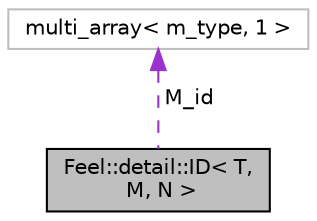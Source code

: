 digraph "Feel::detail::ID&lt; T, M, N &gt;"
{
 // LATEX_PDF_SIZE
  edge [fontname="Helvetica",fontsize="10",labelfontname="Helvetica",labelfontsize="10"];
  node [fontname="Helvetica",fontsize="10",shape=record];
  Node1 [label="Feel::detail::ID\< T,\l M, N \>",height=0.2,width=0.4,color="black", fillcolor="grey75", style="filled", fontcolor="black",tooltip=" "];
  Node2 -> Node1 [dir="back",color="darkorchid3",fontsize="10",style="dashed",label=" M_id" ,fontname="Helvetica"];
  Node2 [label="multi_array\< m_type, 1 \>",height=0.2,width=0.4,color="grey75", fillcolor="white", style="filled",tooltip=" "];
}
